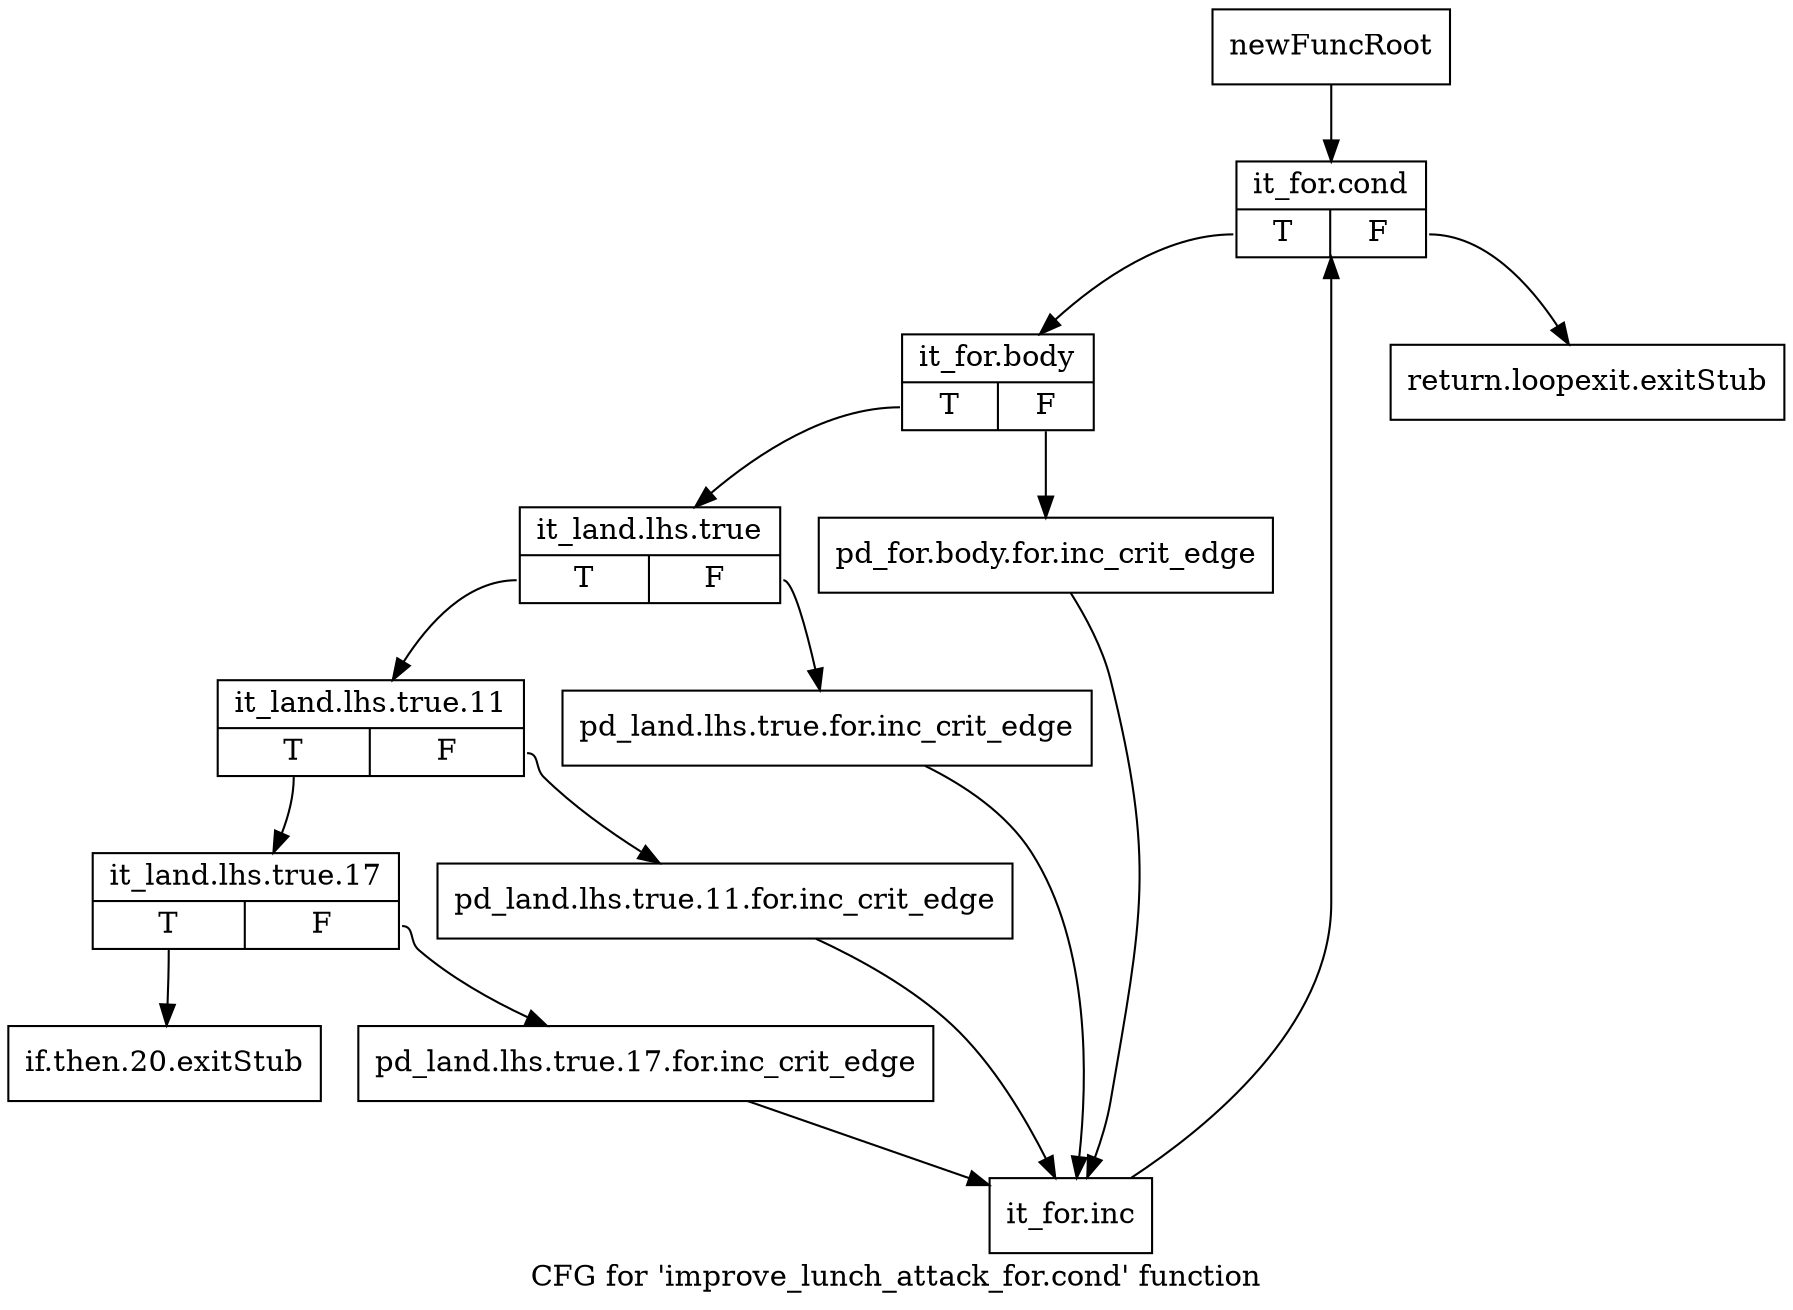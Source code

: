 digraph "CFG for 'improve_lunch_attack_for.cond' function" {
	label="CFG for 'improve_lunch_attack_for.cond' function";

	Node0x4227920 [shape=record,label="{newFuncRoot}"];
	Node0x4227920 -> Node0x4227a10;
	Node0x4227970 [shape=record,label="{return.loopexit.exitStub}"];
	Node0x42279c0 [shape=record,label="{if.then.20.exitStub}"];
	Node0x4227a10 [shape=record,label="{it_for.cond|{<s0>T|<s1>F}}"];
	Node0x4227a10:s0 -> Node0x4227a60;
	Node0x4227a10:s1 -> Node0x4227970;
	Node0x4227a60 [shape=record,label="{it_for.body|{<s0>T|<s1>F}}"];
	Node0x4227a60:s0 -> Node0x4227b00;
	Node0x4227a60:s1 -> Node0x4227ab0;
	Node0x4227ab0 [shape=record,label="{pd_for.body.for.inc_crit_edge}"];
	Node0x4227ab0 -> Node0x4227ce0;
	Node0x4227b00 [shape=record,label="{it_land.lhs.true|{<s0>T|<s1>F}}"];
	Node0x4227b00:s0 -> Node0x4227ba0;
	Node0x4227b00:s1 -> Node0x4227b50;
	Node0x4227b50 [shape=record,label="{pd_land.lhs.true.for.inc_crit_edge}"];
	Node0x4227b50 -> Node0x4227ce0;
	Node0x4227ba0 [shape=record,label="{it_land.lhs.true.11|{<s0>T|<s1>F}}"];
	Node0x4227ba0:s0 -> Node0x4227c40;
	Node0x4227ba0:s1 -> Node0x4227bf0;
	Node0x4227bf0 [shape=record,label="{pd_land.lhs.true.11.for.inc_crit_edge}"];
	Node0x4227bf0 -> Node0x4227ce0;
	Node0x4227c40 [shape=record,label="{it_land.lhs.true.17|{<s0>T|<s1>F}}"];
	Node0x4227c40:s0 -> Node0x42279c0;
	Node0x4227c40:s1 -> Node0x4227c90;
	Node0x4227c90 [shape=record,label="{pd_land.lhs.true.17.for.inc_crit_edge}"];
	Node0x4227c90 -> Node0x4227ce0;
	Node0x4227ce0 [shape=record,label="{it_for.inc}"];
	Node0x4227ce0 -> Node0x4227a10;
}
